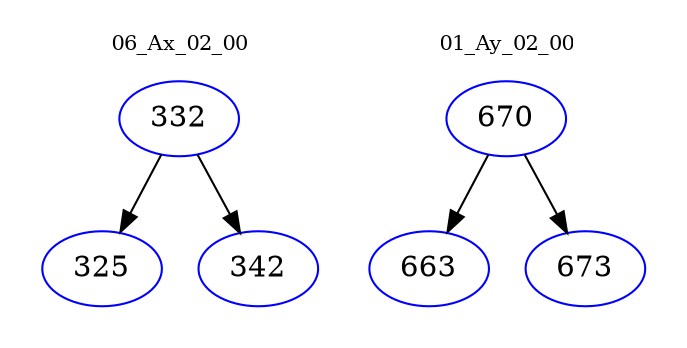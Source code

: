 digraph{
subgraph cluster_0 {
color = white
label = "06_Ax_02_00";
fontsize=10;
T0_332 [label="332", color="blue"]
T0_332 -> T0_325 [color="black"]
T0_325 [label="325", color="blue"]
T0_332 -> T0_342 [color="black"]
T0_342 [label="342", color="blue"]
}
subgraph cluster_1 {
color = white
label = "01_Ay_02_00";
fontsize=10;
T1_670 [label="670", color="blue"]
T1_670 -> T1_663 [color="black"]
T1_663 [label="663", color="blue"]
T1_670 -> T1_673 [color="black"]
T1_673 [label="673", color="blue"]
}
}
